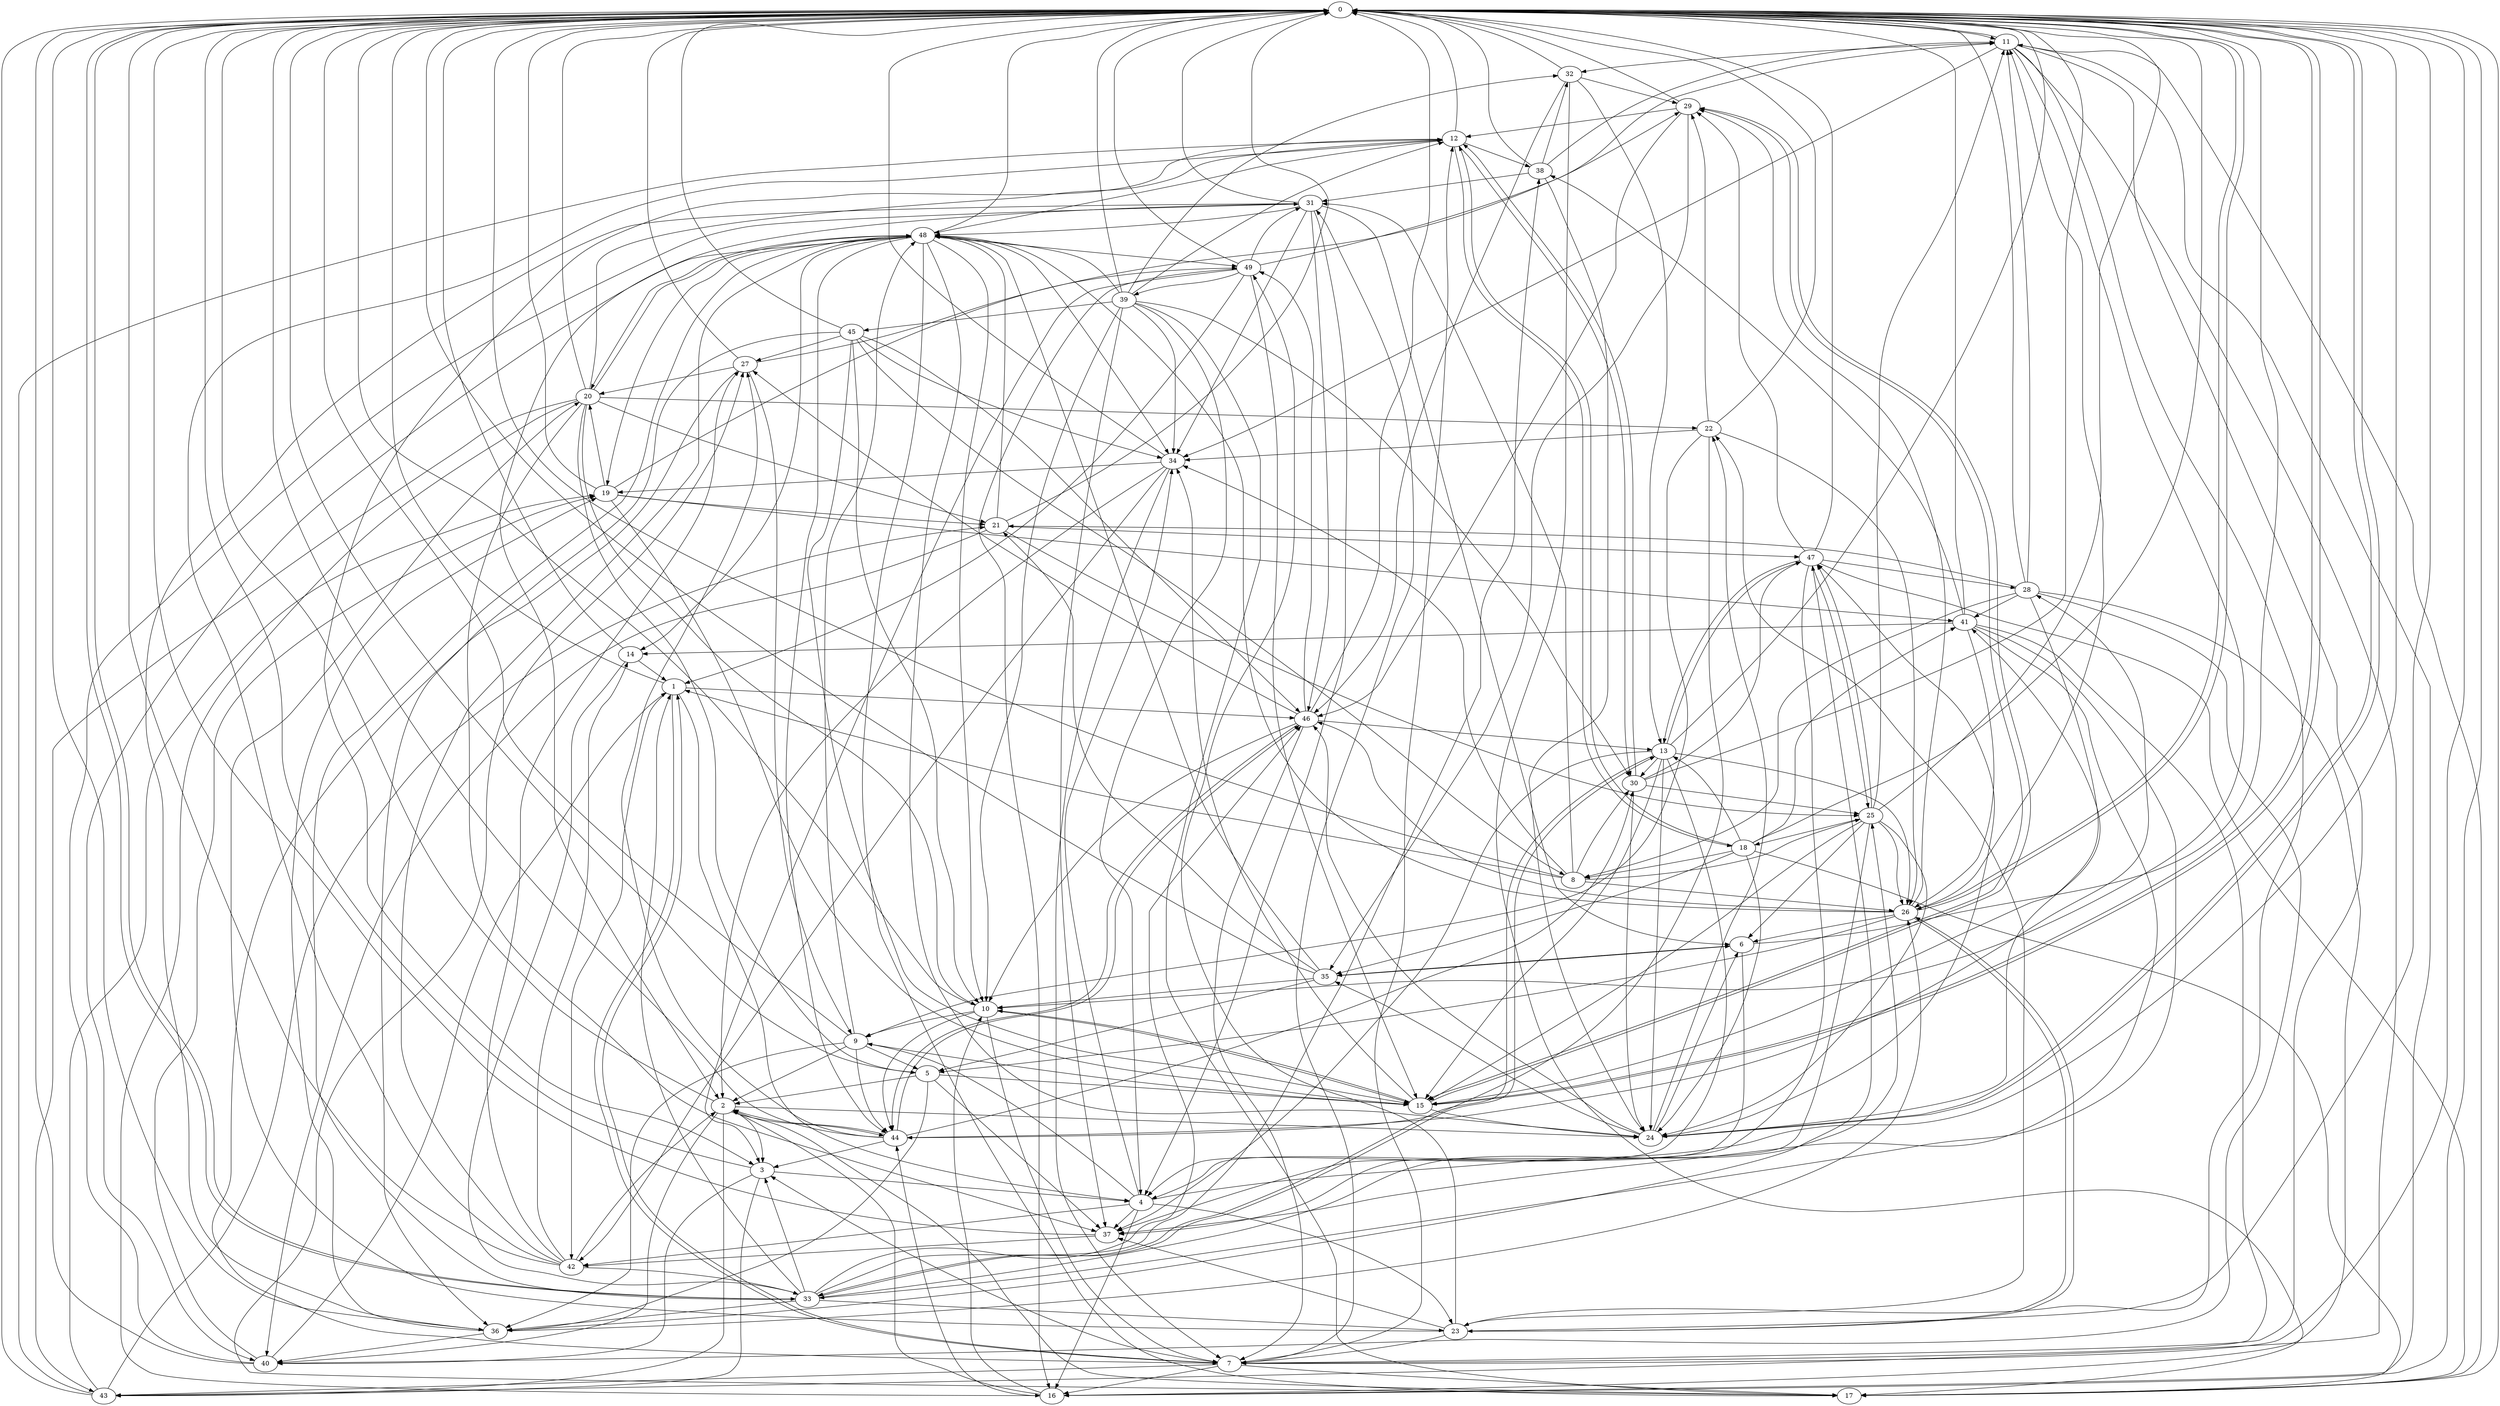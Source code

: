 strict digraph "" {
	0	 [component_delay=3];
	11	 [component_delay=3];
	0 -> 11	 [wire_delay=1];
	15	 [component_delay=3];
	0 -> 15	 [wire_delay=1];
	24	 [component_delay=3];
	0 -> 24	 [wire_delay=1];
	26	 [component_delay=3];
	0 -> 26	 [wire_delay=1];
	33	 [component_delay=3];
	0 -> 33	 [wire_delay=1];
	1	 [component_delay=3];
	1 -> 0	 [wire_delay=1];
	4	 [component_delay=3];
	1 -> 4	 [wire_delay=1];
	7	 [component_delay=3];
	1 -> 7	 [wire_delay=1];
	42	 [component_delay=3];
	1 -> 42	 [wire_delay=1];
	46	 [component_delay=3];
	1 -> 46	 [wire_delay=1];
	2	 [component_delay=3];
	2 -> 0	 [wire_delay=1];
	3	 [component_delay=3];
	2 -> 3	 [wire_delay=1];
	2 -> 24	 [wire_delay=1];
	40	 [component_delay=3];
	2 -> 40	 [wire_delay=1];
	43	 [component_delay=3];
	2 -> 43	 [wire_delay=1];
	44	 [component_delay=3];
	2 -> 44	 [wire_delay=1];
	3 -> 0	 [wire_delay=1];
	3 -> 4	 [wire_delay=1];
	3 -> 40	 [wire_delay=1];
	3 -> 43	 [wire_delay=1];
	4 -> 0	 [wire_delay=1];
	9	 [component_delay=3];
	4 -> 9	 [wire_delay=1];
	16	 [component_delay=3];
	4 -> 16	 [wire_delay=1];
	23	 [component_delay=3];
	4 -> 23	 [wire_delay=1];
	34	 [component_delay=3];
	4 -> 34	 [wire_delay=1];
	37	 [component_delay=3];
	4 -> 37	 [wire_delay=1];
	4 -> 42	 [wire_delay=1];
	5	 [component_delay=3];
	5 -> 0	 [wire_delay=1];
	5 -> 2	 [wire_delay=1];
	5 -> 15	 [wire_delay=1];
	36	 [component_delay=3];
	5 -> 36	 [wire_delay=1];
	5 -> 37	 [wire_delay=1];
	6	 [component_delay=3];
	6 -> 0	 [wire_delay=1];
	6 -> 4	 [wire_delay=1];
	35	 [component_delay=3];
	6 -> 35	 [wire_delay=1];
	7 -> 0	 [wire_delay=1];
	7 -> 1	 [wire_delay=1];
	7 -> 3	 [wire_delay=1];
	12	 [component_delay=3];
	7 -> 12	 [wire_delay=1];
	7 -> 16	 [wire_delay=1];
	17	 [component_delay=3];
	7 -> 17	 [wire_delay=1];
	31	 [component_delay=3];
	7 -> 31	 [wire_delay=1];
	7 -> 43	 [wire_delay=1];
	8	 [component_delay=3];
	8 -> 0	 [wire_delay=1];
	8 -> 1	 [wire_delay=1];
	25	 [component_delay=3];
	8 -> 25	 [wire_delay=1];
	8 -> 26	 [wire_delay=1];
	30	 [component_delay=3];
	8 -> 30	 [wire_delay=1];
	8 -> 31	 [wire_delay=1];
	8 -> 34	 [wire_delay=1];
	9 -> 0	 [wire_delay=1];
	9 -> 2	 [wire_delay=1];
	9 -> 5	 [wire_delay=1];
	9 -> 15	 [wire_delay=1];
	9 -> 36	 [wire_delay=1];
	9 -> 44	 [wire_delay=1];
	48	 [component_delay=3];
	9 -> 48	 [wire_delay=1];
	10	 [component_delay=3];
	10 -> 0	 [wire_delay=1];
	10 -> 7	 [wire_delay=1];
	10 -> 9	 [wire_delay=1];
	10 -> 15	 [wire_delay=1];
	10 -> 44	 [wire_delay=1];
	11 -> 0	 [wire_delay=1];
	11 -> 7	 [wire_delay=1];
	11 -> 10	 [wire_delay=1];
	11 -> 16	 [wire_delay=1];
	11 -> 23	 [wire_delay=1];
	32	 [component_delay=3];
	11 -> 32	 [wire_delay=1];
	11 -> 34	 [wire_delay=1];
	11 -> 43	 [wire_delay=1];
	12 -> 0	 [wire_delay=1];
	12 -> 3	 [wire_delay=1];
	18	 [component_delay=3];
	12 -> 18	 [wire_delay=1];
	12 -> 30	 [wire_delay=1];
	38	 [component_delay=3];
	12 -> 38	 [wire_delay=1];
	12 -> 48	 [wire_delay=1];
	13	 [component_delay=3];
	13 -> 0	 [wire_delay=1];
	13 -> 4	 [wire_delay=1];
	13 -> 15	 [wire_delay=1];
	13 -> 24	 [wire_delay=1];
	13 -> 26	 [wire_delay=1];
	13 -> 30	 [wire_delay=1];
	13 -> 33	 [wire_delay=1];
	13 -> 37	 [wire_delay=1];
	47	 [component_delay=3];
	13 -> 47	 [wire_delay=1];
	14	 [component_delay=3];
	14 -> 0	 [wire_delay=1];
	14 -> 1	 [wire_delay=1];
	14 -> 33	 [wire_delay=1];
	15 -> 0	 [wire_delay=1];
	15 -> 10	 [wire_delay=1];
	15 -> 24	 [wire_delay=1];
	29	 [component_delay=3];
	15 -> 29	 [wire_delay=1];
	15 -> 34	 [wire_delay=1];
	16 -> 0	 [wire_delay=1];
	16 -> 2	 [wire_delay=1];
	16 -> 10	 [wire_delay=1];
	16 -> 44	 [wire_delay=1];
	17 -> 0	 [wire_delay=1];
	17 -> 2	 [wire_delay=1];
	17 -> 11	 [wire_delay=1];
	27	 [component_delay=3];
	17 -> 27	 [wire_delay=1];
	18 -> 0	 [wire_delay=1];
	18 -> 8	 [wire_delay=1];
	18 -> 12	 [wire_delay=1];
	18 -> 13	 [wire_delay=1];
	18 -> 17	 [wire_delay=1];
	18 -> 24	 [wire_delay=1];
	18 -> 35	 [wire_delay=1];
	41	 [component_delay=3];
	18 -> 41	 [wire_delay=1];
	19	 [component_delay=3];
	19 -> 0	 [wire_delay=1];
	19 -> 15	 [wire_delay=1];
	20	 [component_delay=3];
	19 -> 20	 [wire_delay=1];
	21	 [component_delay=3];
	19 -> 21	 [wire_delay=1];
	19 -> 41	 [wire_delay=1];
	49	 [component_delay=3];
	19 -> 49	 [wire_delay=1];
	20 -> 0	 [wire_delay=1];
	20 -> 5	 [wire_delay=1];
	20 -> 10	 [wire_delay=1];
	20 -> 12	 [wire_delay=1];
	20 -> 16	 [wire_delay=1];
	20 -> 21	 [wire_delay=1];
	22	 [component_delay=3];
	20 -> 22	 [wire_delay=1];
	20 -> 37	 [wire_delay=1];
	20 -> 43	 [wire_delay=1];
	20 -> 48	 [wire_delay=1];
	21 -> 0	 [wire_delay=1];
	21 -> 25	 [wire_delay=1];
	21 -> 40	 [wire_delay=1];
	21 -> 47	 [wire_delay=1];
	21 -> 48	 [wire_delay=1];
	22 -> 0	 [wire_delay=1];
	22 -> 9	 [wire_delay=1];
	22 -> 26	 [wire_delay=1];
	22 -> 29	 [wire_delay=1];
	22 -> 34	 [wire_delay=1];
	22 -> 44	 [wire_delay=1];
	23 -> 0	 [wire_delay=1];
	23 -> 7	 [wire_delay=1];
	23 -> 20	 [wire_delay=1];
	23 -> 22	 [wire_delay=1];
	23 -> 26	 [wire_delay=1];
	23 -> 37	 [wire_delay=1];
	23 -> 49	 [wire_delay=1];
	24 -> 0	 [wire_delay=1];
	24 -> 6	 [wire_delay=1];
	24 -> 22	 [wire_delay=1];
	24 -> 35	 [wire_delay=1];
	24 -> 41	 [wire_delay=1];
	24 -> 46	 [wire_delay=1];
	24 -> 47	 [wire_delay=1];
	25 -> 0	 [wire_delay=1];
	25 -> 6	 [wire_delay=1];
	25 -> 11	 [wire_delay=1];
	25 -> 15	 [wire_delay=1];
	25 -> 18	 [wire_delay=1];
	25 -> 24	 [wire_delay=1];
	25 -> 26	 [wire_delay=1];
	25 -> 37	 [wire_delay=1];
	25 -> 47	 [wire_delay=1];
	26 -> 0	 [wire_delay=1];
	26 -> 5	 [wire_delay=1];
	26 -> 6	 [wire_delay=1];
	26 -> 11	 [wire_delay=1];
	26 -> 23	 [wire_delay=1];
	26 -> 29	 [wire_delay=1];
	26 -> 46	 [wire_delay=1];
	26 -> 48	 [wire_delay=1];
	27 -> 0	 [wire_delay=1];
	27 -> 7	 [wire_delay=1];
	27 -> 9	 [wire_delay=1];
	27 -> 11	 [wire_delay=1];
	27 -> 20	 [wire_delay=1];
	28	 [component_delay=3];
	28 -> 0	 [wire_delay=1];
	28 -> 8	 [wire_delay=1];
	28 -> 11	 [wire_delay=1];
	28 -> 15	 [wire_delay=1];
	28 -> 16	 [wire_delay=1];
	28 -> 21	 [wire_delay=1];
	28 -> 40	 [wire_delay=1];
	28 -> 41	 [wire_delay=1];
	29 -> 0	 [wire_delay=1];
	29 -> 12	 [wire_delay=1];
	29 -> 15	 [wire_delay=1];
	29 -> 35	 [wire_delay=1];
	29 -> 46	 [wire_delay=1];
	30 -> 0	 [wire_delay=1];
	30 -> 12	 [wire_delay=1];
	30 -> 24	 [wire_delay=1];
	30 -> 25	 [wire_delay=1];
	30 -> 47	 [wire_delay=1];
	31 -> 0	 [wire_delay=1];
	31 -> 2	 [wire_delay=1];
	31 -> 4	 [wire_delay=1];
	31 -> 6	 [wire_delay=1];
	31 -> 34	 [wire_delay=1];
	31 -> 36	 [wire_delay=1];
	31 -> 46	 [wire_delay=1];
	31 -> 48	 [wire_delay=1];
	32 -> 0	 [wire_delay=1];
	32 -> 13	 [wire_delay=1];
	32 -> 17	 [wire_delay=1];
	32 -> 29	 [wire_delay=1];
	32 -> 46	 [wire_delay=1];
	33 -> 0	 [wire_delay=1];
	33 -> 1	 [wire_delay=1];
	33 -> 3	 [wire_delay=1];
	33 -> 13	 [wire_delay=1];
	33 -> 23	 [wire_delay=1];
	33 -> 25	 [wire_delay=1];
	33 -> 36	 [wire_delay=1];
	33 -> 38	 [wire_delay=1];
	33 -> 46	 [wire_delay=1];
	33 -> 48	 [wire_delay=1];
	34 -> 0	 [wire_delay=1];
	34 -> 2	 [wire_delay=1];
	34 -> 7	 [wire_delay=1];
	34 -> 19	 [wire_delay=1];
	34 -> 42	 [wire_delay=1];
	35 -> 0	 [wire_delay=1];
	35 -> 5	 [wire_delay=1];
	35 -> 6	 [wire_delay=1];
	35 -> 10	 [wire_delay=1];
	35 -> 21	 [wire_delay=1];
	35 -> 48	 [wire_delay=1];
	36 -> 0	 [wire_delay=1];
	36 -> 19	 [wire_delay=1];
	36 -> 26	 [wire_delay=1];
	36 -> 40	 [wire_delay=1];
	36 -> 47	 [wire_delay=1];
	37 -> 0	 [wire_delay=1];
	37 -> 42	 [wire_delay=1];
	38 -> 0	 [wire_delay=1];
	38 -> 11	 [wire_delay=1];
	38 -> 24	 [wire_delay=1];
	38 -> 31	 [wire_delay=1];
	38 -> 32	 [wire_delay=1];
	39	 [component_delay=3];
	39 -> 0	 [wire_delay=1];
	39 -> 4	 [wire_delay=1];
	39 -> 10	 [wire_delay=1];
	39 -> 12	 [wire_delay=1];
	39 -> 17	 [wire_delay=1];
	39 -> 30	 [wire_delay=1];
	39 -> 32	 [wire_delay=1];
	39 -> 34	 [wire_delay=1];
	39 -> 37	 [wire_delay=1];
	45	 [component_delay=3];
	39 -> 45	 [wire_delay=1];
	39 -> 48	 [wire_delay=1];
	40 -> 0	 [wire_delay=1];
	40 -> 1	 [wire_delay=1];
	40 -> 19	 [wire_delay=1];
	40 -> 31	 [wire_delay=1];
	41 -> 0	 [wire_delay=1];
	41 -> 7	 [wire_delay=1];
	41 -> 14	 [wire_delay=1];
	41 -> 26	 [wire_delay=1];
	41 -> 33	 [wire_delay=1];
	41 -> 37	 [wire_delay=1];
	41 -> 38	 [wire_delay=1];
	42 -> 0	 [wire_delay=1];
	42 -> 2	 [wire_delay=1];
	42 -> 12	 [wire_delay=1];
	42 -> 14	 [wire_delay=1];
	42 -> 27	 [wire_delay=1];
	42 -> 33	 [wire_delay=1];
	42 -> 48	 [wire_delay=1];
	43 -> 0	 [wire_delay=1];
	43 -> 12	 [wire_delay=1];
	43 -> 19	 [wire_delay=1];
	43 -> 21	 [wire_delay=1];
	44 -> 0	 [wire_delay=1];
	44 -> 2	 [wire_delay=1];
	44 -> 3	 [wire_delay=1];
	44 -> 27	 [wire_delay=1];
	44 -> 28	 [wire_delay=1];
	44 -> 30	 [wire_delay=1];
	44 -> 46	 [wire_delay=1];
	45 -> 0	 [wire_delay=1];
	45 -> 8	 [wire_delay=1];
	45 -> 10	 [wire_delay=1];
	45 -> 15	 [wire_delay=1];
	45 -> 27	 [wire_delay=1];
	45 -> 34	 [wire_delay=1];
	45 -> 36	 [wire_delay=1];
	45 -> 46	 [wire_delay=1];
	46 -> 0	 [wire_delay=1];
	46 -> 7	 [wire_delay=1];
	46 -> 10	 [wire_delay=1];
	46 -> 13	 [wire_delay=1];
	46 -> 27	 [wire_delay=1];
	46 -> 44	 [wire_delay=1];
	46 -> 49	 [wire_delay=1];
	47 -> 0	 [wire_delay=1];
	47 -> 13	 [wire_delay=1];
	47 -> 17	 [wire_delay=1];
	47 -> 25	 [wire_delay=1];
	47 -> 28	 [wire_delay=1];
	47 -> 29	 [wire_delay=1];
	47 -> 37	 [wire_delay=1];
	48 -> 0	 [wire_delay=1];
	48 -> 10	 [wire_delay=1];
	48 -> 14	 [wire_delay=1];
	48 -> 17	 [wire_delay=1];
	48 -> 19	 [wire_delay=1];
	48 -> 20	 [wire_delay=1];
	48 -> 24	 [wire_delay=1];
	48 -> 34	 [wire_delay=1];
	48 -> 40	 [wire_delay=1];
	48 -> 44	 [wire_delay=1];
	48 -> 49	 [wire_delay=1];
	49 -> 0	 [wire_delay=1];
	49 -> 1	 [wire_delay=1];
	49 -> 3	 [wire_delay=1];
	49 -> 15	 [wire_delay=1];
	49 -> 16	 [wire_delay=1];
	49 -> 29	 [wire_delay=1];
	49 -> 31	 [wire_delay=1];
	49 -> 39	 [wire_delay=1];
}
